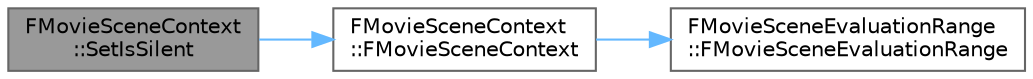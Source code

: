 digraph "FMovieSceneContext::SetIsSilent"
{
 // INTERACTIVE_SVG=YES
 // LATEX_PDF_SIZE
  bgcolor="transparent";
  edge [fontname=Helvetica,fontsize=10,labelfontname=Helvetica,labelfontsize=10];
  node [fontname=Helvetica,fontsize=10,shape=box,height=0.2,width=0.4];
  rankdir="LR";
  Node1 [id="Node000001",label="FMovieSceneContext\l::SetIsSilent",height=0.2,width=0.4,color="gray40", fillcolor="grey60", style="filled", fontcolor="black",tooltip="Set the context to silent mode."];
  Node1 -> Node2 [id="edge1_Node000001_Node000002",color="steelblue1",style="solid",tooltip=" "];
  Node2 [id="Node000002",label="FMovieSceneContext\l::FMovieSceneContext",height=0.2,width=0.4,color="grey40", fillcolor="white", style="filled",URL="$dd/daf/structFMovieSceneContext.html#afd3f0025962ec1aba2b9e1c651c217cc",tooltip="Construction from an evaluation range, and a current status."];
  Node2 -> Node3 [id="edge2_Node000002_Node000003",color="steelblue1",style="solid",tooltip=" "];
  Node3 [id="Node000003",label="FMovieSceneEvaluationRange\l::FMovieSceneEvaluationRange",height=0.2,width=0.4,color="grey40", fillcolor="white", style="filled",URL="$de/dda/structFMovieSceneEvaluationRange.html#a1b75471708931476a3d78bf9c8aac264",tooltip="Construct this range from a single fixed time."];
}
